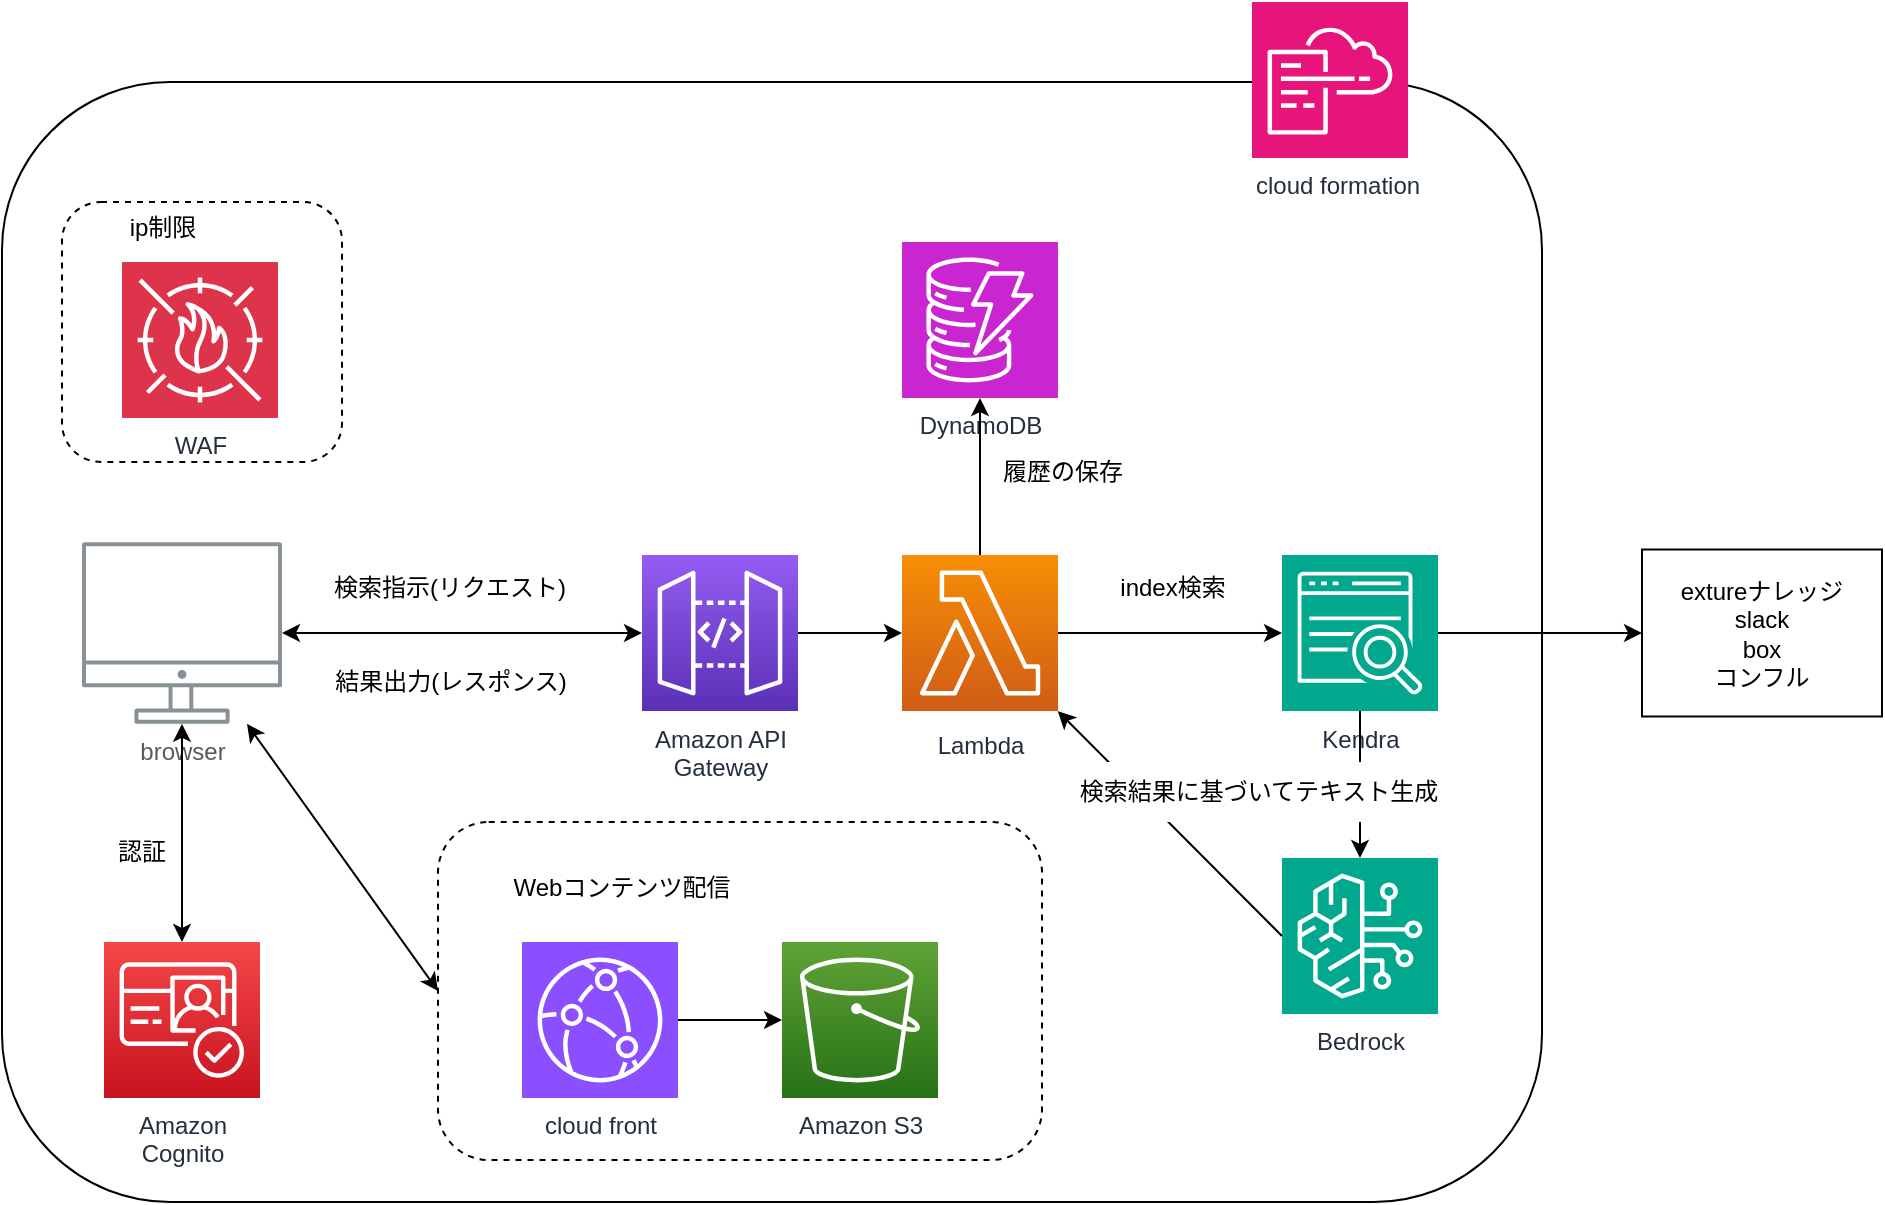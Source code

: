 <mxfile version="24.7.7">
  <diagram id="Ht1M8jgEwFfnCIfOTk4-" name="Page-1">
    <mxGraphModel dx="984" dy="659" grid="1" gridSize="10" guides="1" tooltips="1" connect="1" arrows="1" fold="1" page="1" pageScale="1" pageWidth="1169" pageHeight="827" math="0" shadow="0">
      <root>
        <mxCell id="0" />
        <mxCell id="1" parent="0" />
        <mxCell id="f-rTO3I-lIGyn6yXlEgr-44" value="" style="rounded=1;whiteSpace=wrap;html=1;" vertex="1" parent="1">
          <mxGeometry x="40" y="120" width="770" height="560" as="geometry" />
        </mxCell>
        <mxCell id="f-rTO3I-lIGyn6yXlEgr-28" value="" style="rounded=1;whiteSpace=wrap;html=1;dashed=1;" vertex="1" parent="1">
          <mxGeometry x="70" y="180" width="140" height="130" as="geometry" />
        </mxCell>
        <mxCell id="f-rTO3I-lIGyn6yXlEgr-20" value="" style="rounded=1;whiteSpace=wrap;html=1;dashed=1;" vertex="1" parent="1">
          <mxGeometry x="258" y="490" width="302" height="169" as="geometry" />
        </mxCell>
        <mxCell id="UEzPUAAOIrF-is8g5C7q-109" value="browser" style="outlineConnect=0;gradientColor=none;fontColor=#545B64;strokeColor=none;fillColor=#879196;dashed=0;verticalLabelPosition=bottom;verticalAlign=top;align=center;html=1;fontSize=12;fontStyle=0;aspect=fixed;shape=mxgraph.aws4.illustration_desktop;pointerEvents=1;labelBackgroundColor=#ffffff;" parent="1" vertex="1">
          <mxGeometry x="80" y="350" width="100" height="91" as="geometry" />
        </mxCell>
        <mxCell id="UEzPUAAOIrF-is8g5C7q-111" value="Amazon &lt;br&gt;Cognito" style="outlineConnect=0;fontColor=#232F3E;gradientColor=#F54749;gradientDirection=north;fillColor=#C7131F;strokeColor=#ffffff;dashed=0;verticalLabelPosition=bottom;verticalAlign=top;align=center;html=1;fontSize=12;fontStyle=0;aspect=fixed;shape=mxgraph.aws4.resourceIcon;resIcon=mxgraph.aws4.cognito;labelBackgroundColor=#ffffff;" parent="1" vertex="1">
          <mxGeometry x="91" y="550" width="78" height="78" as="geometry" />
        </mxCell>
        <mxCell id="f-rTO3I-lIGyn6yXlEgr-12" style="edgeStyle=orthogonalEdgeStyle;rounded=0;orthogonalLoop=1;jettySize=auto;html=1;" edge="1" parent="1" source="UEzPUAAOIrF-is8g5C7q-113" target="f-rTO3I-lIGyn6yXlEgr-10">
          <mxGeometry relative="1" as="geometry" />
        </mxCell>
        <mxCell id="UEzPUAAOIrF-is8g5C7q-113" value="Lambda" style="outlineConnect=0;fontColor=#232F3E;gradientColor=#F78E04;gradientDirection=north;fillColor=#D05C17;strokeColor=#ffffff;dashed=0;verticalLabelPosition=bottom;verticalAlign=top;align=center;html=1;fontSize=12;fontStyle=0;aspect=fixed;shape=mxgraph.aws4.resourceIcon;resIcon=mxgraph.aws4.lambda;labelBackgroundColor=#ffffff;spacingTop=3;" parent="1" vertex="1">
          <mxGeometry x="490" y="356.5" width="78" height="78" as="geometry" />
        </mxCell>
        <mxCell id="f-rTO3I-lIGyn6yXlEgr-3" style="edgeStyle=orthogonalEdgeStyle;rounded=0;orthogonalLoop=1;jettySize=auto;html=1;" edge="1" parent="1" source="UEzPUAAOIrF-is8g5C7q-114" target="UEzPUAAOIrF-is8g5C7q-113">
          <mxGeometry relative="1" as="geometry" />
        </mxCell>
        <mxCell id="UEzPUAAOIrF-is8g5C7q-114" value="Amazon API&lt;br&gt;Gateway&lt;br&gt;" style="outlineConnect=0;fontColor=#232F3E;gradientColor=#945DF2;gradientDirection=north;fillColor=#5A30B5;strokeColor=#ffffff;dashed=0;verticalLabelPosition=bottom;verticalAlign=top;align=center;html=1;fontSize=12;fontStyle=0;aspect=fixed;shape=mxgraph.aws4.resourceIcon;resIcon=mxgraph.aws4.api_gateway;labelBackgroundColor=#ffffff;" parent="1" vertex="1">
          <mxGeometry x="360" y="356.5" width="78" height="78" as="geometry" />
        </mxCell>
        <mxCell id="UEzPUAAOIrF-is8g5C7q-116" value="Amazon S3" style="outlineConnect=0;fontColor=#232F3E;gradientColor=#60A337;gradientDirection=north;fillColor=#277116;strokeColor=#ffffff;dashed=0;verticalLabelPosition=bottom;verticalAlign=top;align=center;html=1;fontSize=12;fontStyle=0;aspect=fixed;shape=mxgraph.aws4.resourceIcon;resIcon=mxgraph.aws4.s3;labelBackgroundColor=#ffffff;" parent="1" vertex="1">
          <mxGeometry x="430.0" y="550" width="78" height="78" as="geometry" />
        </mxCell>
        <mxCell id="f-rTO3I-lIGyn6yXlEgr-7" value="Bedrock" style="sketch=0;points=[[0,0,0],[0.25,0,0],[0.5,0,0],[0.75,0,0],[1,0,0],[0,1,0],[0.25,1,0],[0.5,1,0],[0.75,1,0],[1,1,0],[0,0.25,0],[0,0.5,0],[0,0.75,0],[1,0.25,0],[1,0.5,0],[1,0.75,0]];outlineConnect=0;fontColor=#232F3E;fillColor=#01A88D;strokeColor=#ffffff;dashed=0;verticalLabelPosition=bottom;verticalAlign=top;align=center;html=1;fontSize=12;fontStyle=0;aspect=fixed;shape=mxgraph.aws4.resourceIcon;resIcon=mxgraph.aws4.bedrock;" vertex="1" parent="1">
          <mxGeometry x="680" y="508" width="78" height="78" as="geometry" />
        </mxCell>
        <mxCell id="f-rTO3I-lIGyn6yXlEgr-46" style="edgeStyle=orthogonalEdgeStyle;rounded=0;orthogonalLoop=1;jettySize=auto;html=1;" edge="1" parent="1" source="f-rTO3I-lIGyn6yXlEgr-10" target="f-rTO3I-lIGyn6yXlEgr-45">
          <mxGeometry relative="1" as="geometry" />
        </mxCell>
        <mxCell id="f-rTO3I-lIGyn6yXlEgr-10" value="Kendra" style="sketch=0;points=[[0,0,0],[0.25,0,0],[0.5,0,0],[0.75,0,0],[1,0,0],[0,1,0],[0.25,1,0],[0.5,1,0],[0.75,1,0],[1,1,0],[0,0.25,0],[0,0.5,0],[0,0.75,0],[1,0.25,0],[1,0.5,0],[1,0.75,0]];outlineConnect=0;fontColor=#232F3E;fillColor=#01A88D;strokeColor=#ffffff;dashed=0;verticalLabelPosition=bottom;verticalAlign=top;align=center;html=1;fontSize=12;fontStyle=0;aspect=fixed;shape=mxgraph.aws4.resourceIcon;resIcon=mxgraph.aws4.kendra;" vertex="1" parent="1">
          <mxGeometry x="680" y="356.5" width="78" height="78" as="geometry" />
        </mxCell>
        <mxCell id="f-rTO3I-lIGyn6yXlEgr-13" style="edgeStyle=orthogonalEdgeStyle;rounded=0;orthogonalLoop=1;jettySize=auto;html=1;exitX=0.5;exitY=1;exitDx=0;exitDy=0;exitPerimeter=0;entryX=0.5;entryY=0;entryDx=0;entryDy=0;entryPerimeter=0;" edge="1" parent="1" source="f-rTO3I-lIGyn6yXlEgr-10" target="f-rTO3I-lIGyn6yXlEgr-7">
          <mxGeometry relative="1" as="geometry" />
        </mxCell>
        <mxCell id="f-rTO3I-lIGyn6yXlEgr-29" style="edgeStyle=orthogonalEdgeStyle;rounded=0;orthogonalLoop=1;jettySize=auto;html=1;" edge="1" parent="1" source="f-rTO3I-lIGyn6yXlEgr-17" target="UEzPUAAOIrF-is8g5C7q-116">
          <mxGeometry relative="1" as="geometry" />
        </mxCell>
        <mxCell id="f-rTO3I-lIGyn6yXlEgr-17" value="cloud front" style="sketch=0;points=[[0,0,0],[0.25,0,0],[0.5,0,0],[0.75,0,0],[1,0,0],[0,1,0],[0.25,1,0],[0.5,1,0],[0.75,1,0],[1,1,0],[0,0.25,0],[0,0.5,0],[0,0.75,0],[1,0.25,0],[1,0.5,0],[1,0.75,0]];outlineConnect=0;fontColor=#232F3E;fillColor=#8C4FFF;strokeColor=#ffffff;dashed=0;verticalLabelPosition=bottom;verticalAlign=top;align=center;html=1;fontSize=12;fontStyle=0;aspect=fixed;shape=mxgraph.aws4.resourceIcon;resIcon=mxgraph.aws4.cloudfront;" vertex="1" parent="1">
          <mxGeometry x="300" y="550" width="78" height="78" as="geometry" />
        </mxCell>
        <mxCell id="f-rTO3I-lIGyn6yXlEgr-19" value="WAF&lt;div&gt;&lt;br&gt;&lt;/div&gt;" style="sketch=0;points=[[0,0,0],[0.25,0,0],[0.5,0,0],[0.75,0,0],[1,0,0],[0,1,0],[0.25,1,0],[0.5,1,0],[0.75,1,0],[1,1,0],[0,0.25,0],[0,0.5,0],[0,0.75,0],[1,0.25,0],[1,0.5,0],[1,0.75,0]];outlineConnect=0;fontColor=#232F3E;fillColor=#DD344C;strokeColor=#ffffff;dashed=0;verticalLabelPosition=bottom;verticalAlign=top;align=center;html=1;fontSize=12;fontStyle=0;aspect=fixed;shape=mxgraph.aws4.resourceIcon;resIcon=mxgraph.aws4.waf;" vertex="1" parent="1">
          <mxGeometry x="100" y="210" width="78" height="78" as="geometry" />
        </mxCell>
        <mxCell id="f-rTO3I-lIGyn6yXlEgr-22" value="Webコンテンツ配信" style="text;html=1;align=center;verticalAlign=middle;whiteSpace=wrap;rounded=0;" vertex="1" parent="1">
          <mxGeometry x="280" y="508" width="140" height="30" as="geometry" />
        </mxCell>
        <mxCell id="f-rTO3I-lIGyn6yXlEgr-24" value="" style="endArrow=classic;startArrow=classic;html=1;rounded=0;exitX=0;exitY=0.5;exitDx=0;exitDy=0;" edge="1" parent="1" source="f-rTO3I-lIGyn6yXlEgr-20" target="UEzPUAAOIrF-is8g5C7q-109">
          <mxGeometry width="50" height="50" relative="1" as="geometry">
            <mxPoint x="550" y="440" as="sourcePoint" />
            <mxPoint x="600" y="390" as="targetPoint" />
          </mxGeometry>
        </mxCell>
        <mxCell id="f-rTO3I-lIGyn6yXlEgr-25" value="" style="endArrow=classic;startArrow=classic;html=1;rounded=0;" edge="1" parent="1" source="UEzPUAAOIrF-is8g5C7q-111" target="UEzPUAAOIrF-is8g5C7q-109">
          <mxGeometry width="50" height="50" relative="1" as="geometry">
            <mxPoint x="550" y="440" as="sourcePoint" />
            <mxPoint x="600" y="390" as="targetPoint" />
          </mxGeometry>
        </mxCell>
        <mxCell id="f-rTO3I-lIGyn6yXlEgr-26" value="認証" style="text;html=1;align=center;verticalAlign=middle;whiteSpace=wrap;rounded=0;" vertex="1" parent="1">
          <mxGeometry x="80" y="490" width="60" height="30" as="geometry" />
        </mxCell>
        <mxCell id="f-rTO3I-lIGyn6yXlEgr-27" value="ip制限" style="text;html=1;align=center;verticalAlign=middle;resizable=0;points=[];autosize=1;strokeColor=none;fillColor=none;" vertex="1" parent="1">
          <mxGeometry x="90" y="178" width="60" height="30" as="geometry" />
        </mxCell>
        <mxCell id="f-rTO3I-lIGyn6yXlEgr-30" value="検索指示(リクエスト)" style="text;html=1;align=center;verticalAlign=middle;whiteSpace=wrap;rounded=0;" vertex="1" parent="1">
          <mxGeometry x="198" y="358" width="132" height="30" as="geometry" />
        </mxCell>
        <mxCell id="f-rTO3I-lIGyn6yXlEgr-32" value="" style="endArrow=classic;startArrow=classic;html=1;rounded=0;" edge="1" parent="1" source="UEzPUAAOIrF-is8g5C7q-109" target="UEzPUAAOIrF-is8g5C7q-114">
          <mxGeometry width="50" height="50" relative="1" as="geometry">
            <mxPoint x="550" y="440" as="sourcePoint" />
            <mxPoint x="600" y="390" as="targetPoint" />
          </mxGeometry>
        </mxCell>
        <mxCell id="f-rTO3I-lIGyn6yXlEgr-35" value="結果出力(レスポンス)" style="text;html=1;align=center;verticalAlign=middle;resizable=0;points=[];autosize=1;strokeColor=none;fillColor=none;" vertex="1" parent="1">
          <mxGeometry x="194" y="404.5" width="140" height="30" as="geometry" />
        </mxCell>
        <mxCell id="f-rTO3I-lIGyn6yXlEgr-37" value="" style="endArrow=classic;html=1;rounded=0;exitX=0;exitY=0.5;exitDx=0;exitDy=0;exitPerimeter=0;" edge="1" parent="1" source="f-rTO3I-lIGyn6yXlEgr-7" target="UEzPUAAOIrF-is8g5C7q-113">
          <mxGeometry width="50" height="50" relative="1" as="geometry">
            <mxPoint x="550" y="440" as="sourcePoint" />
            <mxPoint x="600" y="390" as="targetPoint" />
          </mxGeometry>
        </mxCell>
        <mxCell id="f-rTO3I-lIGyn6yXlEgr-38" value="index検索" style="text;html=1;align=center;verticalAlign=middle;resizable=0;points=[];autosize=1;strokeColor=none;fillColor=none;" vertex="1" parent="1">
          <mxGeometry x="584.5" y="358" width="80" height="30" as="geometry" />
        </mxCell>
        <mxCell id="f-rTO3I-lIGyn6yXlEgr-39" value="検索結果に基づいてテキスト生成" style="text;html=1;align=center;verticalAlign=middle;resizable=0;points=[];autosize=1;fillColor=#FFFFFF;" vertex="1" parent="1">
          <mxGeometry x="568" y="460" width="200" height="30" as="geometry" />
        </mxCell>
        <mxCell id="f-rTO3I-lIGyn6yXlEgr-40" value="DynamoDB" style="sketch=0;points=[[0,0,0],[0.25,0,0],[0.5,0,0],[0.75,0,0],[1,0,0],[0,1,0],[0.25,1,0],[0.5,1,0],[0.75,1,0],[1,1,0],[0,0.25,0],[0,0.5,0],[0,0.75,0],[1,0.25,0],[1,0.5,0],[1,0.75,0]];outlineConnect=0;fontColor=#232F3E;fillColor=#C925D1;strokeColor=#ffffff;dashed=0;verticalLabelPosition=bottom;verticalAlign=top;align=center;html=1;fontSize=12;fontStyle=0;aspect=fixed;shape=mxgraph.aws4.resourceIcon;resIcon=mxgraph.aws4.dynamodb;" vertex="1" parent="1">
          <mxGeometry x="490" y="200" width="78" height="78" as="geometry" />
        </mxCell>
        <mxCell id="f-rTO3I-lIGyn6yXlEgr-41" style="edgeStyle=orthogonalEdgeStyle;rounded=0;orthogonalLoop=1;jettySize=auto;html=1;entryX=0.5;entryY=1;entryDx=0;entryDy=0;entryPerimeter=0;" edge="1" parent="1" source="UEzPUAAOIrF-is8g5C7q-113" target="f-rTO3I-lIGyn6yXlEgr-40">
          <mxGeometry relative="1" as="geometry" />
        </mxCell>
        <mxCell id="f-rTO3I-lIGyn6yXlEgr-43" value="履歴の保存" style="text;html=1;align=center;verticalAlign=middle;resizable=0;points=[];autosize=1;strokeColor=none;fillColor=none;" vertex="1" parent="1">
          <mxGeometry x="530" y="300" width="80" height="30" as="geometry" />
        </mxCell>
        <mxCell id="f-rTO3I-lIGyn6yXlEgr-45" value="extureナレッジ&lt;div&gt;slack&lt;/div&gt;&lt;div&gt;box&lt;/div&gt;&lt;div&gt;コンフル&lt;/div&gt;" style="rounded=0;whiteSpace=wrap;html=1;" vertex="1" parent="1">
          <mxGeometry x="860" y="353.75" width="120" height="83.5" as="geometry" />
        </mxCell>
        <mxCell id="f-rTO3I-lIGyn6yXlEgr-47" value="cloud formation&lt;div&gt;&lt;br&gt;&lt;/div&gt;" style="sketch=0;points=[[0,0,0],[0.25,0,0],[0.5,0,0],[0.75,0,0],[1,0,0],[0,1,0],[0.25,1,0],[0.5,1,0],[0.75,1,0],[1,1,0],[0,0.25,0],[0,0.5,0],[0,0.75,0],[1,0.25,0],[1,0.5,0],[1,0.75,0]];points=[[0,0,0],[0.25,0,0],[0.5,0,0],[0.75,0,0],[1,0,0],[0,1,0],[0.25,1,0],[0.5,1,0],[0.75,1,0],[1,1,0],[0,0.25,0],[0,0.5,0],[0,0.75,0],[1,0.25,0],[1,0.5,0],[1,0.75,0]];outlineConnect=0;fontColor=#232F3E;fillColor=#E7157B;strokeColor=#ffffff;dashed=0;verticalLabelPosition=bottom;verticalAlign=top;align=left;html=1;fontSize=12;fontStyle=0;aspect=fixed;shape=mxgraph.aws4.resourceIcon;resIcon=mxgraph.aws4.cloudformation;" vertex="1" parent="1">
          <mxGeometry x="665" y="80" width="78" height="78" as="geometry" />
        </mxCell>
      </root>
    </mxGraphModel>
  </diagram>
</mxfile>

